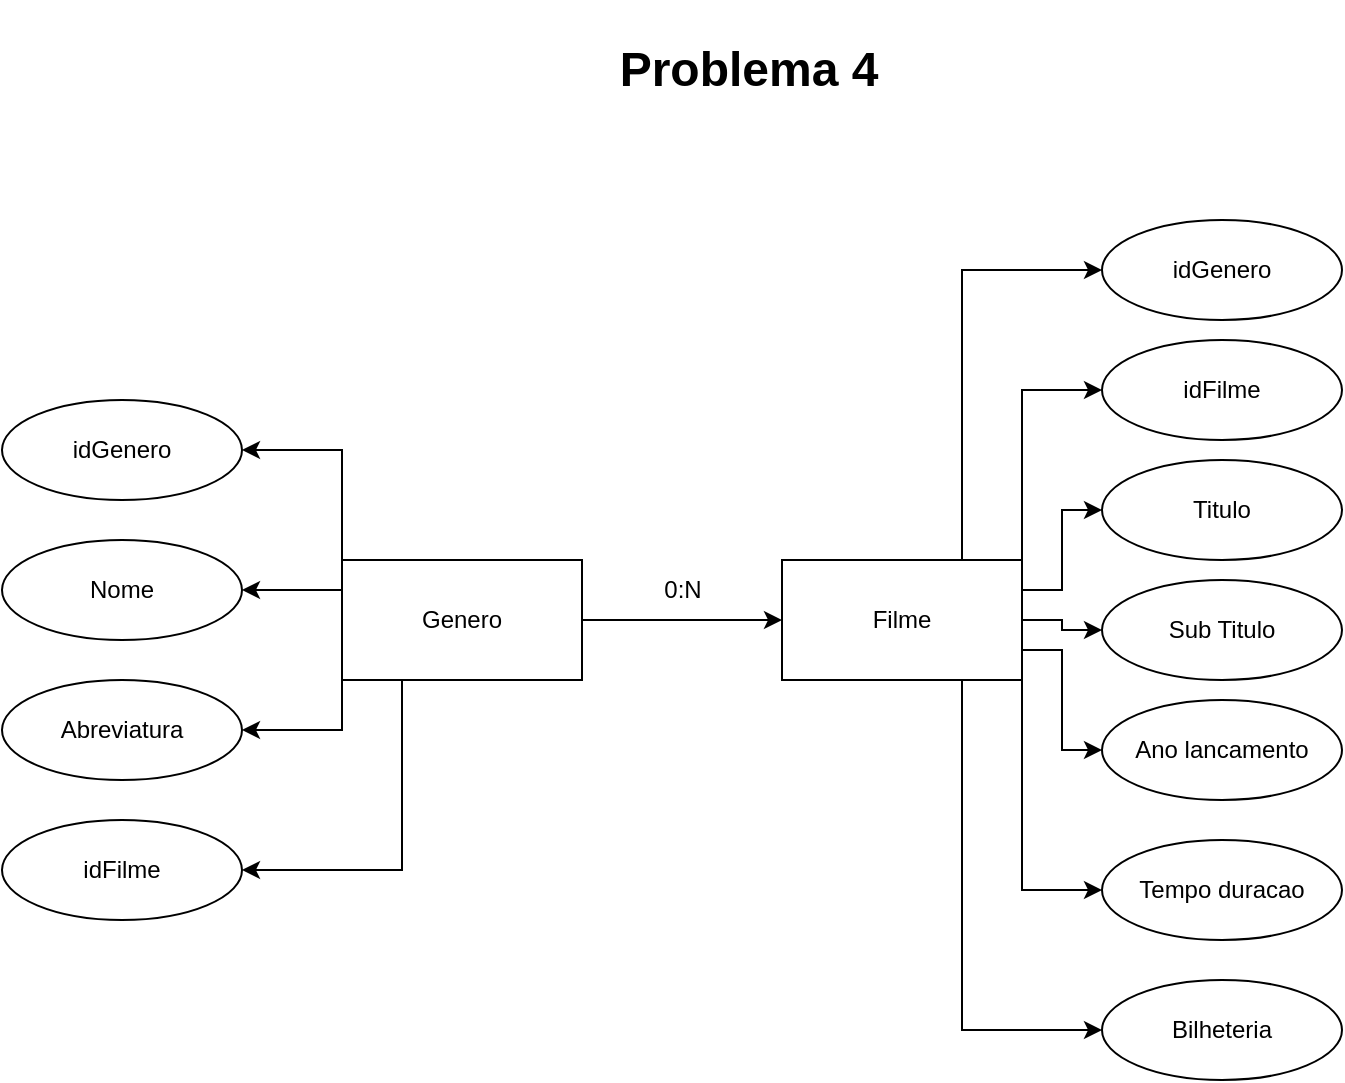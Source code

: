 <mxfile version="26.0.16">
  <diagram name="Página-1" id="mXXeM9qZpzDEx3kGBecD">
    <mxGraphModel dx="1474" dy="733" grid="1" gridSize="10" guides="1" tooltips="1" connect="1" arrows="1" fold="1" page="1" pageScale="1" pageWidth="827" pageHeight="1169" math="0" shadow="0">
      <root>
        <mxCell id="0" />
        <mxCell id="1" parent="0" />
        <mxCell id="JitObn41db6_o8aK2a7l-18" style="edgeStyle=orthogonalEdgeStyle;rounded=0;orthogonalLoop=1;jettySize=auto;html=1;exitX=1;exitY=0.5;exitDx=0;exitDy=0;entryX=0;entryY=0.5;entryDx=0;entryDy=0;" parent="1" source="JitObn41db6_o8aK2a7l-1" target="JitObn41db6_o8aK2a7l-13" edge="1">
          <mxGeometry relative="1" as="geometry" />
        </mxCell>
        <mxCell id="JitObn41db6_o8aK2a7l-19" style="edgeStyle=orthogonalEdgeStyle;rounded=0;orthogonalLoop=1;jettySize=auto;html=1;exitX=1;exitY=0.25;exitDx=0;exitDy=0;entryX=0;entryY=0.5;entryDx=0;entryDy=0;" parent="1" source="JitObn41db6_o8aK2a7l-1" target="JitObn41db6_o8aK2a7l-12" edge="1">
          <mxGeometry relative="1" as="geometry" />
        </mxCell>
        <mxCell id="JitObn41db6_o8aK2a7l-20" style="edgeStyle=orthogonalEdgeStyle;rounded=0;orthogonalLoop=1;jettySize=auto;html=1;exitX=1;exitY=0;exitDx=0;exitDy=0;entryX=0;entryY=0.5;entryDx=0;entryDy=0;" parent="1" source="JitObn41db6_o8aK2a7l-1" target="JitObn41db6_o8aK2a7l-11" edge="1">
          <mxGeometry relative="1" as="geometry" />
        </mxCell>
        <mxCell id="JitObn41db6_o8aK2a7l-21" style="edgeStyle=orthogonalEdgeStyle;rounded=0;orthogonalLoop=1;jettySize=auto;html=1;exitX=0.75;exitY=0;exitDx=0;exitDy=0;entryX=0;entryY=0.5;entryDx=0;entryDy=0;" parent="1" source="JitObn41db6_o8aK2a7l-1" target="JitObn41db6_o8aK2a7l-10" edge="1">
          <mxGeometry relative="1" as="geometry" />
        </mxCell>
        <mxCell id="JitObn41db6_o8aK2a7l-22" style="edgeStyle=orthogonalEdgeStyle;rounded=0;orthogonalLoop=1;jettySize=auto;html=1;exitX=1;exitY=0.75;exitDx=0;exitDy=0;entryX=0;entryY=0.5;entryDx=0;entryDy=0;" parent="1" source="JitObn41db6_o8aK2a7l-1" target="JitObn41db6_o8aK2a7l-14" edge="1">
          <mxGeometry relative="1" as="geometry" />
        </mxCell>
        <mxCell id="JitObn41db6_o8aK2a7l-23" style="edgeStyle=orthogonalEdgeStyle;rounded=0;orthogonalLoop=1;jettySize=auto;html=1;exitX=1;exitY=1;exitDx=0;exitDy=0;entryX=0;entryY=0.5;entryDx=0;entryDy=0;" parent="1" source="JitObn41db6_o8aK2a7l-1" target="JitObn41db6_o8aK2a7l-15" edge="1">
          <mxGeometry relative="1" as="geometry" />
        </mxCell>
        <mxCell id="JitObn41db6_o8aK2a7l-24" style="edgeStyle=orthogonalEdgeStyle;rounded=0;orthogonalLoop=1;jettySize=auto;html=1;exitX=0.75;exitY=1;exitDx=0;exitDy=0;entryX=0;entryY=0.5;entryDx=0;entryDy=0;" parent="1" source="JitObn41db6_o8aK2a7l-1" target="JitObn41db6_o8aK2a7l-16" edge="1">
          <mxGeometry relative="1" as="geometry" />
        </mxCell>
        <mxCell id="JitObn41db6_o8aK2a7l-1" value="Filme" style="rounded=0;whiteSpace=wrap;html=1;" parent="1" vertex="1">
          <mxGeometry x="430" y="280" width="120" height="60" as="geometry" />
        </mxCell>
        <mxCell id="JitObn41db6_o8aK2a7l-3" style="edgeStyle=orthogonalEdgeStyle;rounded=0;orthogonalLoop=1;jettySize=auto;html=1;exitX=1;exitY=0.5;exitDx=0;exitDy=0;" parent="1" source="JitObn41db6_o8aK2a7l-2" target="JitObn41db6_o8aK2a7l-1" edge="1">
          <mxGeometry relative="1" as="geometry" />
        </mxCell>
        <mxCell id="JitObn41db6_o8aK2a7l-25" style="edgeStyle=orthogonalEdgeStyle;rounded=0;orthogonalLoop=1;jettySize=auto;html=1;exitX=0;exitY=0;exitDx=0;exitDy=0;entryX=1;entryY=0.5;entryDx=0;entryDy=0;" parent="1" source="JitObn41db6_o8aK2a7l-2" target="JitObn41db6_o8aK2a7l-9" edge="1">
          <mxGeometry relative="1" as="geometry" />
        </mxCell>
        <mxCell id="JitObn41db6_o8aK2a7l-26" style="edgeStyle=orthogonalEdgeStyle;rounded=0;orthogonalLoop=1;jettySize=auto;html=1;exitX=0;exitY=0.25;exitDx=0;exitDy=0;entryX=1;entryY=0.5;entryDx=0;entryDy=0;" parent="1" source="JitObn41db6_o8aK2a7l-2" target="JitObn41db6_o8aK2a7l-6" edge="1">
          <mxGeometry relative="1" as="geometry" />
        </mxCell>
        <mxCell id="JitObn41db6_o8aK2a7l-27" style="edgeStyle=orthogonalEdgeStyle;rounded=0;orthogonalLoop=1;jettySize=auto;html=1;exitX=0;exitY=1;exitDx=0;exitDy=0;entryX=1;entryY=0.5;entryDx=0;entryDy=0;" parent="1" source="JitObn41db6_o8aK2a7l-2" target="JitObn41db6_o8aK2a7l-7" edge="1">
          <mxGeometry relative="1" as="geometry" />
        </mxCell>
        <mxCell id="VWgiaOpzDesnQMpZu7xB-3" style="edgeStyle=orthogonalEdgeStyle;rounded=0;orthogonalLoop=1;jettySize=auto;html=1;exitX=0.25;exitY=1;exitDx=0;exitDy=0;entryX=1;entryY=0.5;entryDx=0;entryDy=0;" edge="1" parent="1" source="JitObn41db6_o8aK2a7l-2" target="VWgiaOpzDesnQMpZu7xB-2">
          <mxGeometry relative="1" as="geometry">
            <mxPoint x="200" y="430" as="targetPoint" />
          </mxGeometry>
        </mxCell>
        <mxCell id="JitObn41db6_o8aK2a7l-2" value="Genero" style="rounded=0;whiteSpace=wrap;html=1;" parent="1" vertex="1">
          <mxGeometry x="210" y="280" width="120" height="60" as="geometry" />
        </mxCell>
        <mxCell id="JitObn41db6_o8aK2a7l-4" value="0:N" style="text;html=1;align=center;verticalAlign=middle;resizable=0;points=[];autosize=1;strokeColor=none;fillColor=none;" parent="1" vertex="1">
          <mxGeometry x="360" y="280" width="40" height="30" as="geometry" />
        </mxCell>
        <mxCell id="JitObn41db6_o8aK2a7l-6" value="Nome" style="ellipse;whiteSpace=wrap;html=1;" parent="1" vertex="1">
          <mxGeometry x="40" y="270" width="120" height="50" as="geometry" />
        </mxCell>
        <mxCell id="JitObn41db6_o8aK2a7l-7" value="Abreviatura" style="ellipse;whiteSpace=wrap;html=1;" parent="1" vertex="1">
          <mxGeometry x="40" y="340" width="120" height="50" as="geometry" />
        </mxCell>
        <mxCell id="JitObn41db6_o8aK2a7l-9" value="idGenero" style="ellipse;whiteSpace=wrap;html=1;" parent="1" vertex="1">
          <mxGeometry x="40" y="200" width="120" height="50" as="geometry" />
        </mxCell>
        <mxCell id="JitObn41db6_o8aK2a7l-10" value="idGenero" style="ellipse;whiteSpace=wrap;html=1;" parent="1" vertex="1">
          <mxGeometry x="590" y="110" width="120" height="50" as="geometry" />
        </mxCell>
        <mxCell id="JitObn41db6_o8aK2a7l-11" value="idFilme" style="ellipse;whiteSpace=wrap;html=1;" parent="1" vertex="1">
          <mxGeometry x="590" y="170" width="120" height="50" as="geometry" />
        </mxCell>
        <mxCell id="JitObn41db6_o8aK2a7l-12" value="Titulo" style="ellipse;whiteSpace=wrap;html=1;" parent="1" vertex="1">
          <mxGeometry x="590" y="230" width="120" height="50" as="geometry" />
        </mxCell>
        <mxCell id="JitObn41db6_o8aK2a7l-13" value="Sub Titulo" style="ellipse;whiteSpace=wrap;html=1;" parent="1" vertex="1">
          <mxGeometry x="590" y="290" width="120" height="50" as="geometry" />
        </mxCell>
        <mxCell id="JitObn41db6_o8aK2a7l-14" value="Ano lancamento" style="ellipse;whiteSpace=wrap;html=1;" parent="1" vertex="1">
          <mxGeometry x="590" y="350" width="120" height="50" as="geometry" />
        </mxCell>
        <mxCell id="JitObn41db6_o8aK2a7l-15" value="Tempo duracao" style="ellipse;whiteSpace=wrap;html=1;" parent="1" vertex="1">
          <mxGeometry x="590" y="420" width="120" height="50" as="geometry" />
        </mxCell>
        <mxCell id="JitObn41db6_o8aK2a7l-16" value="Bilheteria" style="ellipse;whiteSpace=wrap;html=1;" parent="1" vertex="1">
          <mxGeometry x="590" y="490" width="120" height="50" as="geometry" />
        </mxCell>
        <mxCell id="JitObn41db6_o8aK2a7l-17" style="edgeStyle=orthogonalEdgeStyle;rounded=0;orthogonalLoop=1;jettySize=auto;html=1;exitX=0.5;exitY=1;exitDx=0;exitDy=0;" parent="1" source="JitObn41db6_o8aK2a7l-9" target="JitObn41db6_o8aK2a7l-9" edge="1">
          <mxGeometry relative="1" as="geometry" />
        </mxCell>
        <mxCell id="VWgiaOpzDesnQMpZu7xB-1" value="&lt;h1&gt;Problema 4&lt;/h1&gt;" style="text;html=1;align=center;verticalAlign=middle;resizable=0;points=[];autosize=1;strokeColor=none;fillColor=none;" vertex="1" parent="1">
          <mxGeometry x="338" width="150" height="70" as="geometry" />
        </mxCell>
        <mxCell id="VWgiaOpzDesnQMpZu7xB-2" value="idFilme" style="ellipse;whiteSpace=wrap;html=1;" vertex="1" parent="1">
          <mxGeometry x="40" y="410" width="120" height="50" as="geometry" />
        </mxCell>
      </root>
    </mxGraphModel>
  </diagram>
</mxfile>

